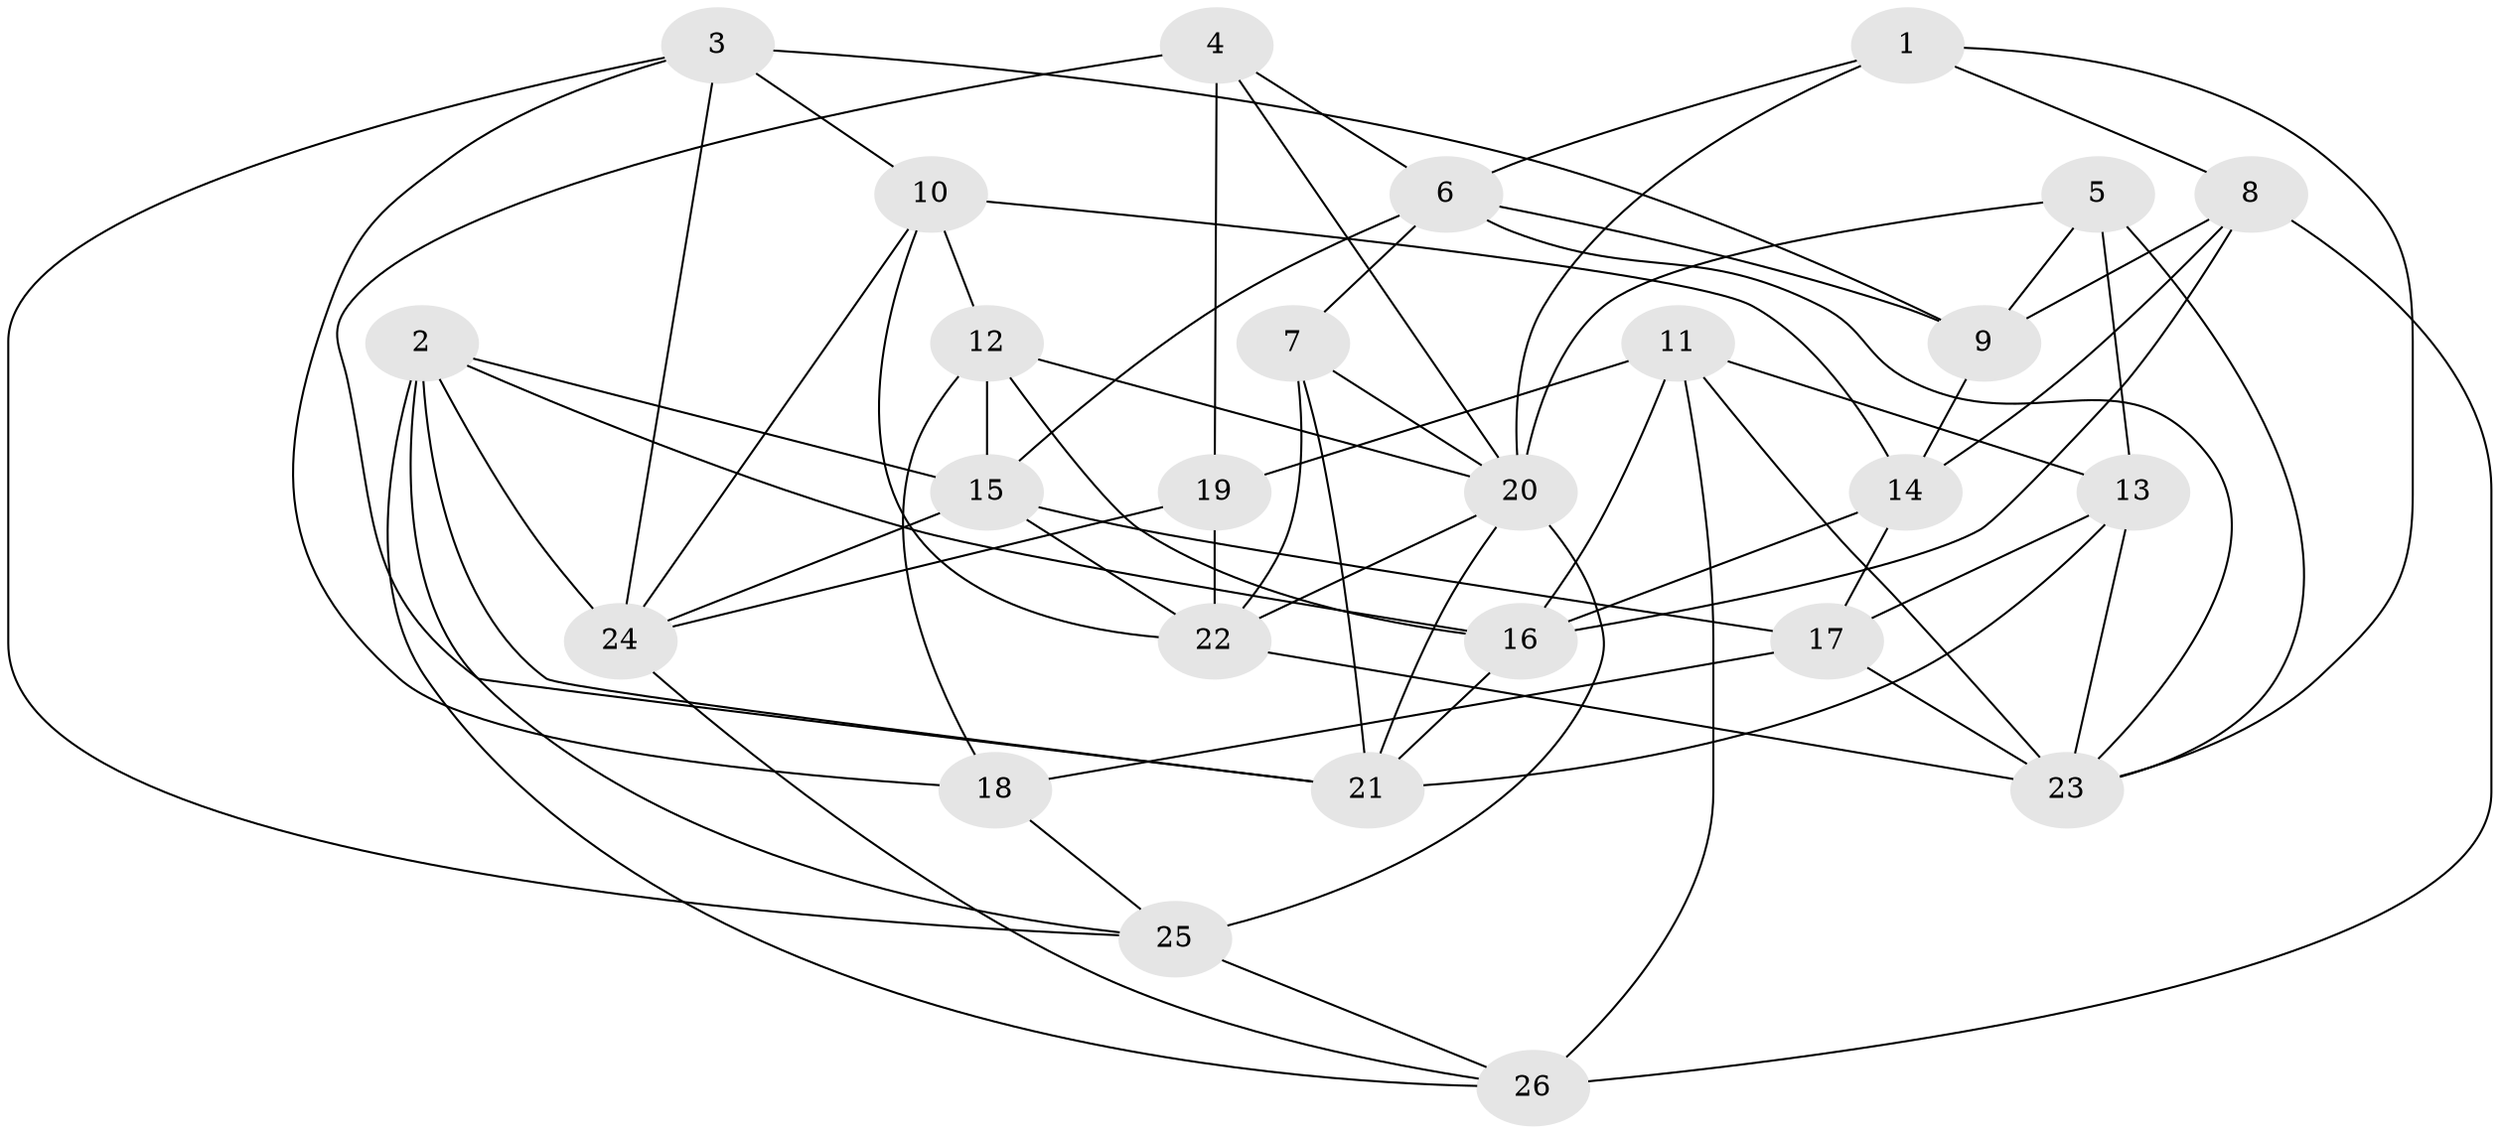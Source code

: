 // original degree distribution, {4: 1.0}
// Generated by graph-tools (version 1.1) at 2025/03/03/09/25 03:03:09]
// undirected, 26 vertices, 68 edges
graph export_dot {
graph [start="1"]
  node [color=gray90,style=filled];
  1;
  2;
  3;
  4;
  5;
  6;
  7;
  8;
  9;
  10;
  11;
  12;
  13;
  14;
  15;
  16;
  17;
  18;
  19;
  20;
  21;
  22;
  23;
  24;
  25;
  26;
  1 -- 6 [weight=1.0];
  1 -- 8 [weight=1.0];
  1 -- 20 [weight=1.0];
  1 -- 23 [weight=1.0];
  2 -- 15 [weight=1.0];
  2 -- 16 [weight=1.0];
  2 -- 21 [weight=1.0];
  2 -- 24 [weight=1.0];
  2 -- 25 [weight=1.0];
  2 -- 26 [weight=1.0];
  3 -- 9 [weight=2.0];
  3 -- 10 [weight=1.0];
  3 -- 18 [weight=1.0];
  3 -- 24 [weight=1.0];
  3 -- 25 [weight=1.0];
  4 -- 6 [weight=1.0];
  4 -- 19 [weight=1.0];
  4 -- 20 [weight=1.0];
  4 -- 21 [weight=1.0];
  5 -- 9 [weight=1.0];
  5 -- 13 [weight=1.0];
  5 -- 20 [weight=1.0];
  5 -- 23 [weight=1.0];
  6 -- 7 [weight=1.0];
  6 -- 9 [weight=1.0];
  6 -- 15 [weight=1.0];
  6 -- 23 [weight=1.0];
  7 -- 20 [weight=1.0];
  7 -- 21 [weight=1.0];
  7 -- 22 [weight=1.0];
  8 -- 9 [weight=1.0];
  8 -- 14 [weight=1.0];
  8 -- 16 [weight=1.0];
  8 -- 26 [weight=2.0];
  9 -- 14 [weight=1.0];
  10 -- 12 [weight=1.0];
  10 -- 14 [weight=2.0];
  10 -- 22 [weight=1.0];
  10 -- 24 [weight=1.0];
  11 -- 13 [weight=1.0];
  11 -- 16 [weight=1.0];
  11 -- 19 [weight=2.0];
  11 -- 23 [weight=1.0];
  11 -- 26 [weight=1.0];
  12 -- 15 [weight=1.0];
  12 -- 16 [weight=1.0];
  12 -- 18 [weight=1.0];
  12 -- 20 [weight=2.0];
  13 -- 17 [weight=2.0];
  13 -- 21 [weight=1.0];
  13 -- 23 [weight=1.0];
  14 -- 16 [weight=1.0];
  14 -- 17 [weight=1.0];
  15 -- 17 [weight=1.0];
  15 -- 22 [weight=1.0];
  15 -- 24 [weight=1.0];
  16 -- 21 [weight=1.0];
  17 -- 18 [weight=1.0];
  17 -- 23 [weight=1.0];
  18 -- 25 [weight=1.0];
  19 -- 22 [weight=2.0];
  19 -- 24 [weight=1.0];
  20 -- 21 [weight=1.0];
  20 -- 22 [weight=1.0];
  20 -- 25 [weight=2.0];
  22 -- 23 [weight=2.0];
  24 -- 26 [weight=1.0];
  25 -- 26 [weight=1.0];
}
